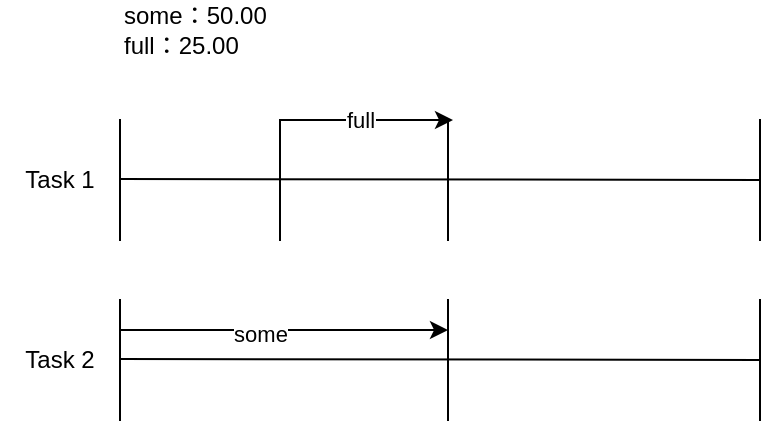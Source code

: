 <mxfile version="26.0.2">
  <diagram name="第 1 页" id="r-rNKYdTGbdnn9lgRy3b">
    <mxGraphModel dx="1434" dy="761" grid="1" gridSize="10" guides="1" tooltips="1" connect="1" arrows="1" fold="1" page="1" pageScale="1" pageWidth="827" pageHeight="1169" math="0" shadow="0">
      <root>
        <mxCell id="0" />
        <mxCell id="1" parent="0" />
        <mxCell id="u43C3oa8pWZqS5qktosp-1" value="" style="endArrow=none;html=1;rounded=0;entryX=1;entryY=0.5;entryDx=0;entryDy=0;" edge="1" parent="1" target="u43C3oa8pWZqS5qktosp-3">
          <mxGeometry relative="1" as="geometry">
            <mxPoint x="240" y="179.5" as="sourcePoint" />
            <mxPoint x="400" y="179.5" as="targetPoint" />
          </mxGeometry>
        </mxCell>
        <mxCell id="u43C3oa8pWZqS5qktosp-3" value="" style="shape=partialRectangle;whiteSpace=wrap;html=1;top=0;bottom=0;fillColor=none;" vertex="1" parent="1">
          <mxGeometry x="240" y="150" width="320" height="60" as="geometry" />
        </mxCell>
        <mxCell id="u43C3oa8pWZqS5qktosp-4" value="" style="endArrow=none;html=1;rounded=0;entryX=1;entryY=0.5;entryDx=0;entryDy=0;" edge="1" parent="1" target="u43C3oa8pWZqS5qktosp-5">
          <mxGeometry relative="1" as="geometry">
            <mxPoint x="240" y="269.5" as="sourcePoint" />
            <mxPoint x="400" y="269.5" as="targetPoint" />
          </mxGeometry>
        </mxCell>
        <mxCell id="u43C3oa8pWZqS5qktosp-5" value="" style="shape=partialRectangle;whiteSpace=wrap;html=1;top=0;bottom=0;fillColor=none;" vertex="1" parent="1">
          <mxGeometry x="240" y="240" width="320" height="60" as="geometry" />
        </mxCell>
        <mxCell id="u43C3oa8pWZqS5qktosp-6" value="" style="shape=partialRectangle;whiteSpace=wrap;html=1;right=0;top=0;bottom=0;fillColor=none;routingCenterX=-0.5;" vertex="1" parent="1">
          <mxGeometry x="404" y="240" width="10" height="60" as="geometry" />
        </mxCell>
        <mxCell id="u43C3oa8pWZqS5qktosp-9" value="" style="shape=partialRectangle;whiteSpace=wrap;html=1;right=0;top=0;bottom=0;fillColor=none;routingCenterX=-0.5;" vertex="1" parent="1">
          <mxGeometry x="404" y="150" width="10" height="60" as="geometry" />
        </mxCell>
        <mxCell id="u43C3oa8pWZqS5qktosp-10" value="" style="shape=partialRectangle;whiteSpace=wrap;html=1;right=0;top=0;bottom=0;fillColor=none;routingCenterX=-0.5;" vertex="1" parent="1">
          <mxGeometry x="320" y="150" width="10" height="60" as="geometry" />
        </mxCell>
        <mxCell id="u43C3oa8pWZqS5qktosp-13" value="" style="endArrow=classic;html=1;rounded=0;entryX=0;entryY=0.25;entryDx=0;entryDy=0;exitX=0;exitY=0.25;exitDx=0;exitDy=0;" edge="1" parent="1" source="u43C3oa8pWZqS5qktosp-5" target="u43C3oa8pWZqS5qktosp-6">
          <mxGeometry width="50" height="50" relative="1" as="geometry">
            <mxPoint x="270" y="370" as="sourcePoint" />
            <mxPoint x="320" y="320" as="targetPoint" />
          </mxGeometry>
        </mxCell>
        <mxCell id="u43C3oa8pWZqS5qktosp-16" value="some" style="edgeLabel;html=1;align=center;verticalAlign=middle;resizable=0;points=[];" vertex="1" connectable="0" parent="u43C3oa8pWZqS5qktosp-13">
          <mxGeometry x="-0.146" y="-2" relative="1" as="geometry">
            <mxPoint as="offset" />
          </mxGeometry>
        </mxCell>
        <mxCell id="u43C3oa8pWZqS5qktosp-14" value="" style="endArrow=classic;html=1;rounded=0;entryX=0.25;entryY=0;entryDx=0;entryDy=0;exitX=0;exitY=0;exitDx=0;exitDy=0;" edge="1" parent="1" source="u43C3oa8pWZqS5qktosp-10" target="u43C3oa8pWZqS5qktosp-9">
          <mxGeometry width="50" height="50" relative="1" as="geometry">
            <mxPoint x="320" y="130" as="sourcePoint" />
            <mxPoint x="484" y="130" as="targetPoint" />
          </mxGeometry>
        </mxCell>
        <mxCell id="u43C3oa8pWZqS5qktosp-15" value="full" style="edgeLabel;html=1;align=center;verticalAlign=middle;resizable=0;points=[];" vertex="1" connectable="0" parent="u43C3oa8pWZqS5qktosp-14">
          <mxGeometry x="-0.075" relative="1" as="geometry">
            <mxPoint as="offset" />
          </mxGeometry>
        </mxCell>
        <mxCell id="u43C3oa8pWZqS5qktosp-17" value="Task 1" style="text;html=1;align=center;verticalAlign=middle;whiteSpace=wrap;rounded=0;" vertex="1" parent="1">
          <mxGeometry x="180" y="165" width="60" height="30" as="geometry" />
        </mxCell>
        <mxCell id="u43C3oa8pWZqS5qktosp-18" value="Task 2" style="text;html=1;align=center;verticalAlign=middle;whiteSpace=wrap;rounded=0;" vertex="1" parent="1">
          <mxGeometry x="180" y="255" width="60" height="30" as="geometry" />
        </mxCell>
        <mxCell id="u43C3oa8pWZqS5qktosp-19" value="some：50.00&lt;div&gt;full：25.00&lt;/div&gt;" style="text;html=1;align=left;verticalAlign=middle;whiteSpace=wrap;rounded=0;" vertex="1" parent="1">
          <mxGeometry x="240" y="90" width="100" height="30" as="geometry" />
        </mxCell>
      </root>
    </mxGraphModel>
  </diagram>
</mxfile>
